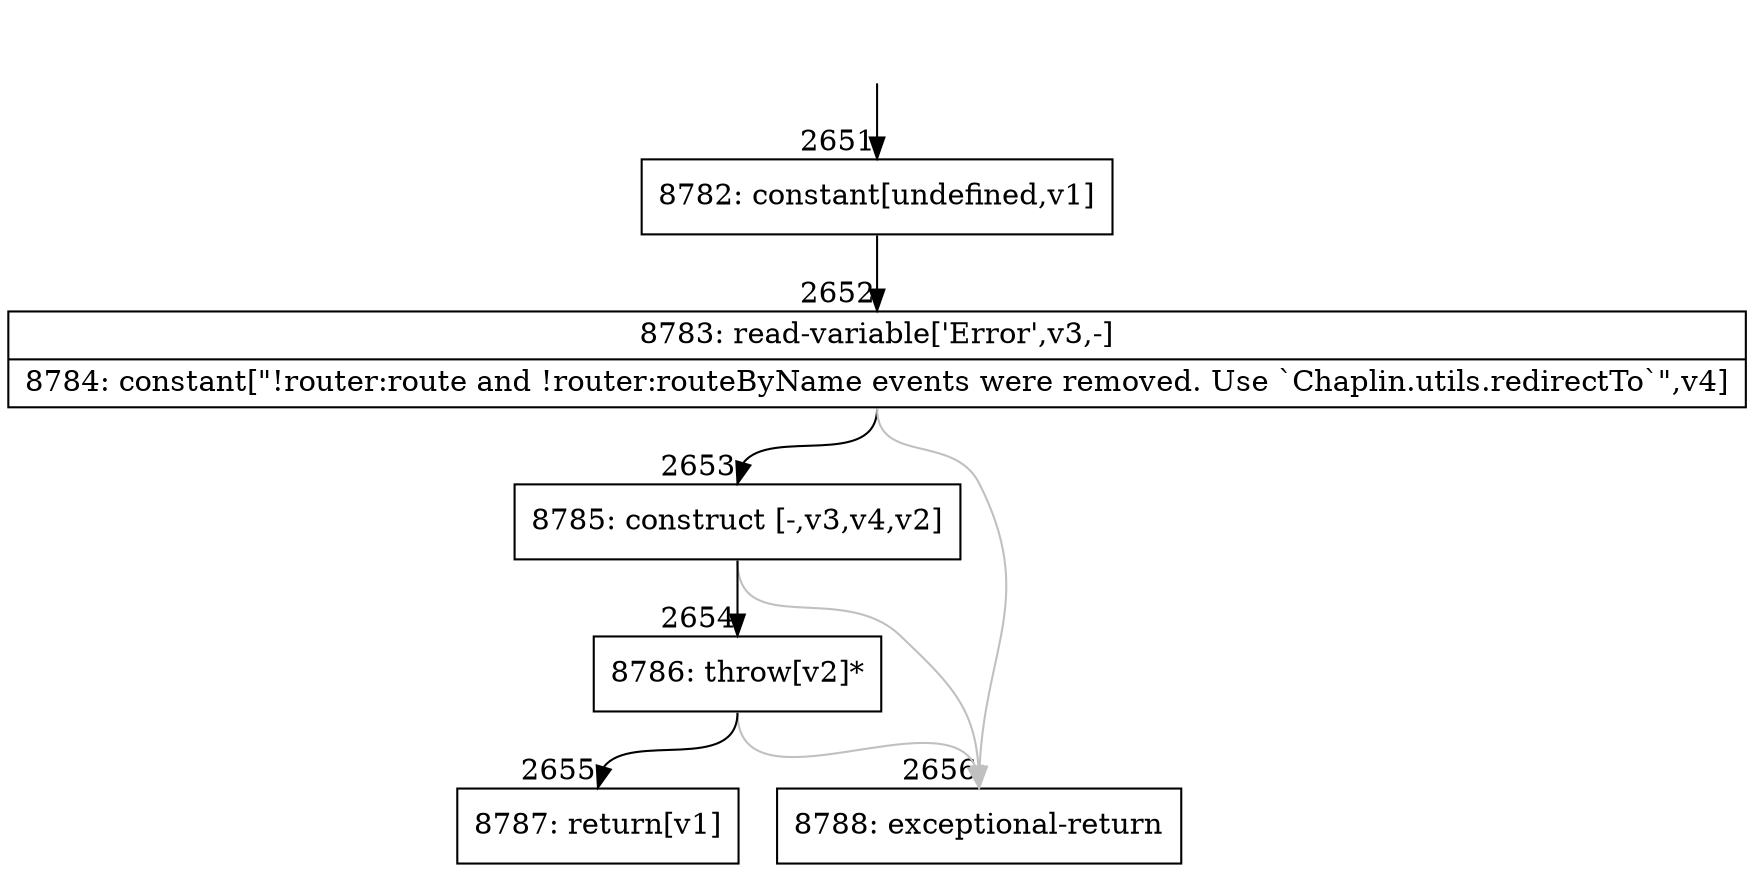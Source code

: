 digraph {
rankdir="TD"
BB_entry210[shape=none,label=""];
BB_entry210 -> BB2651 [tailport=s, headport=n, headlabel="    2651"]
BB2651 [shape=record label="{8782: constant[undefined,v1]}" ] 
BB2651 -> BB2652 [tailport=s, headport=n, headlabel="      2652"]
BB2652 [shape=record label="{8783: read-variable['Error',v3,-]|8784: constant[\"!router:route and !router:routeByName events were removed.  Use `Chaplin.utils.redirectTo`\",v4]}" ] 
BB2652 -> BB2653 [tailport=s, headport=n, headlabel="      2653"]
BB2652 -> BB2656 [tailport=s, headport=n, color=gray, headlabel="      2656"]
BB2653 [shape=record label="{8785: construct [-,v3,v4,v2]}" ] 
BB2653 -> BB2654 [tailport=s, headport=n, headlabel="      2654"]
BB2653 -> BB2656 [tailport=s, headport=n, color=gray]
BB2654 [shape=record label="{8786: throw[v2]*}" ] 
BB2654 -> BB2655 [tailport=s, headport=n, headlabel="      2655"]
BB2654 -> BB2656 [tailport=s, headport=n, color=gray]
BB2655 [shape=record label="{8787: return[v1]}" ] 
BB2656 [shape=record label="{8788: exceptional-return}" ] 
//#$~ 2346
}
